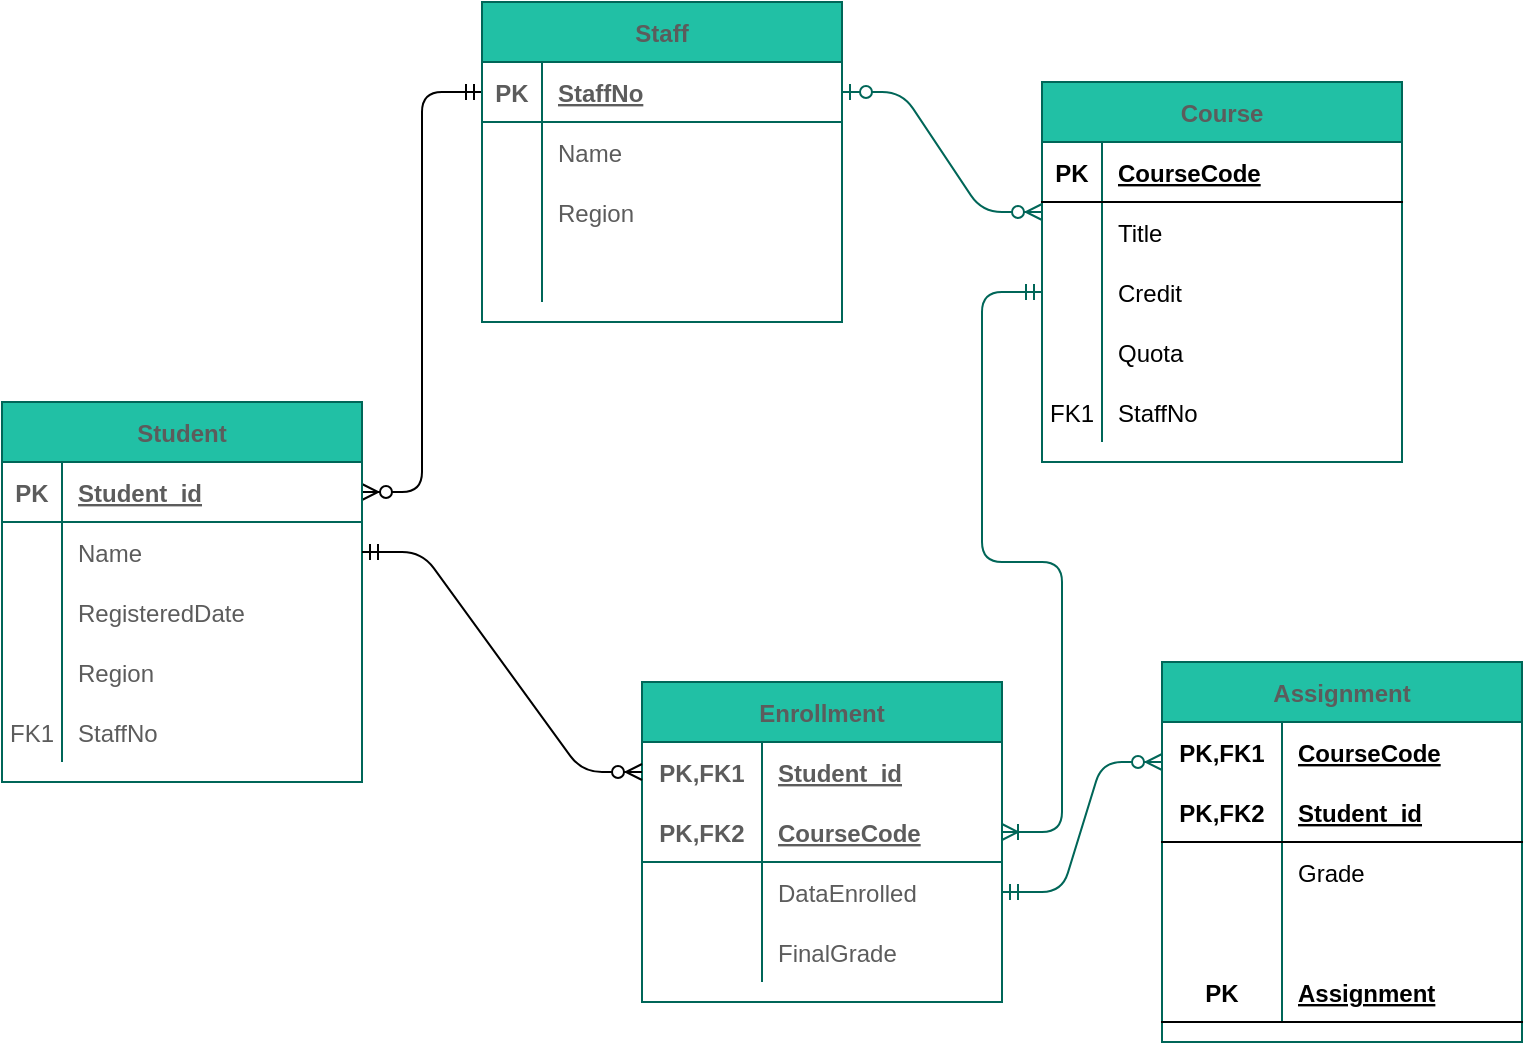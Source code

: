 <mxfile version="13.7.9" type="device"><diagram id="HI25C0s2FUyBARGARNxr" name="Page-1"><mxGraphModel dx="1209" dy="749" grid="1" gridSize="10" guides="1" tooltips="1" connect="1" arrows="1" fold="1" page="1" pageScale="1" pageWidth="850" pageHeight="1100" math="0" shadow="0"><root><mxCell id="0"/><mxCell id="1" parent="0"/><mxCell id="vMqC0-1EWGI8A5snCgGg-3" value="" style="edgeStyle=entityRelationEdgeStyle;fontSize=12;html=1;endArrow=ERzeroToMany;startArrow=ERmandOne;" edge="1" parent="1" source="R1DOk_BzNYOYYQ04a-Hf-32" target="R1DOk_BzNYOYYQ04a-Hf-2"><mxGeometry width="100" height="100" relative="1" as="geometry"><mxPoint x="200" y="100" as="sourcePoint"/><mxPoint x="80" y="400" as="targetPoint"/></mxGeometry></mxCell><mxCell id="R1DOk_BzNYOYYQ04a-Hf-1" value="Student" style="shape=table;startSize=30;container=1;collapsible=1;childLayout=tableLayout;fixedRows=1;rowLines=0;fontStyle=1;align=center;resizeLast=1;fillColor=#21C0A5;strokeColor=#006658;fontColor=#5C5C5C;" parent="1" vertex="1"><mxGeometry x="80" y="240" width="180" height="190" as="geometry"/></mxCell><mxCell id="R1DOk_BzNYOYYQ04a-Hf-2" value="" style="shape=partialRectangle;collapsible=0;dropTarget=0;pointerEvents=0;fillColor=none;top=0;left=0;bottom=1;right=0;points=[[0,0.5],[1,0.5]];portConstraint=eastwest;strokeColor=#006658;fontColor=#5C5C5C;" parent="R1DOk_BzNYOYYQ04a-Hf-1" vertex="1"><mxGeometry y="30" width="180" height="30" as="geometry"/></mxCell><mxCell id="R1DOk_BzNYOYYQ04a-Hf-3" value="PK" style="shape=partialRectangle;connectable=0;fillColor=none;top=0;left=0;bottom=0;right=0;fontStyle=1;overflow=hidden;strokeColor=#006658;fontColor=#5C5C5C;" parent="R1DOk_BzNYOYYQ04a-Hf-2" vertex="1"><mxGeometry width="30" height="30" as="geometry"/></mxCell><mxCell id="R1DOk_BzNYOYYQ04a-Hf-4" value="Student_id" style="shape=partialRectangle;connectable=0;fillColor=none;top=0;left=0;bottom=0;right=0;align=left;spacingLeft=6;fontStyle=5;overflow=hidden;strokeColor=#006658;fontColor=#5C5C5C;" parent="R1DOk_BzNYOYYQ04a-Hf-2" vertex="1"><mxGeometry x="30" width="150" height="30" as="geometry"/></mxCell><mxCell id="R1DOk_BzNYOYYQ04a-Hf-5" value="" style="shape=partialRectangle;collapsible=0;dropTarget=0;pointerEvents=0;fillColor=none;top=0;left=0;bottom=0;right=0;points=[[0,0.5],[1,0.5]];portConstraint=eastwest;strokeColor=#006658;fontColor=#5C5C5C;" parent="R1DOk_BzNYOYYQ04a-Hf-1" vertex="1"><mxGeometry y="60" width="180" height="30" as="geometry"/></mxCell><mxCell id="R1DOk_BzNYOYYQ04a-Hf-6" value="" style="shape=partialRectangle;connectable=0;fillColor=none;top=0;left=0;bottom=0;right=0;editable=1;overflow=hidden;strokeColor=#006658;fontColor=#5C5C5C;" parent="R1DOk_BzNYOYYQ04a-Hf-5" vertex="1"><mxGeometry width="30" height="30" as="geometry"/></mxCell><mxCell id="R1DOk_BzNYOYYQ04a-Hf-7" value="Name" style="shape=partialRectangle;connectable=0;fillColor=none;top=0;left=0;bottom=0;right=0;align=left;spacingLeft=6;overflow=hidden;strokeColor=#006658;fontColor=#5C5C5C;" parent="R1DOk_BzNYOYYQ04a-Hf-5" vertex="1"><mxGeometry x="30" width="150" height="30" as="geometry"/></mxCell><mxCell id="R1DOk_BzNYOYYQ04a-Hf-8" value="" style="shape=partialRectangle;collapsible=0;dropTarget=0;pointerEvents=0;fillColor=none;top=0;left=0;bottom=0;right=0;points=[[0,0.5],[1,0.5]];portConstraint=eastwest;strokeColor=#006658;fontColor=#5C5C5C;" parent="R1DOk_BzNYOYYQ04a-Hf-1" vertex="1"><mxGeometry y="90" width="180" height="30" as="geometry"/></mxCell><mxCell id="R1DOk_BzNYOYYQ04a-Hf-9" value="" style="shape=partialRectangle;connectable=0;fillColor=none;top=0;left=0;bottom=0;right=0;editable=1;overflow=hidden;strokeColor=#006658;fontColor=#5C5C5C;" parent="R1DOk_BzNYOYYQ04a-Hf-8" vertex="1"><mxGeometry width="30" height="30" as="geometry"/></mxCell><mxCell id="R1DOk_BzNYOYYQ04a-Hf-10" value="RegisteredDate" style="shape=partialRectangle;connectable=0;fillColor=none;top=0;left=0;bottom=0;right=0;align=left;spacingLeft=6;overflow=hidden;strokeColor=#006658;fontColor=#5C5C5C;" parent="R1DOk_BzNYOYYQ04a-Hf-8" vertex="1"><mxGeometry x="30" width="150" height="30" as="geometry"/></mxCell><mxCell id="R1DOk_BzNYOYYQ04a-Hf-11" value="" style="shape=partialRectangle;collapsible=0;dropTarget=0;pointerEvents=0;fillColor=none;top=0;left=0;bottom=0;right=0;points=[[0,0.5],[1,0.5]];portConstraint=eastwest;strokeColor=#006658;fontColor=#5C5C5C;" parent="R1DOk_BzNYOYYQ04a-Hf-1" vertex="1"><mxGeometry y="120" width="180" height="30" as="geometry"/></mxCell><mxCell id="R1DOk_BzNYOYYQ04a-Hf-12" value="" style="shape=partialRectangle;connectable=0;fillColor=none;top=0;left=0;bottom=0;right=0;editable=1;overflow=hidden;strokeColor=#006658;fontColor=#5C5C5C;" parent="R1DOk_BzNYOYYQ04a-Hf-11" vertex="1"><mxGeometry width="30" height="30" as="geometry"/></mxCell><mxCell id="R1DOk_BzNYOYYQ04a-Hf-13" value="Region" style="shape=partialRectangle;connectable=0;fillColor=none;top=0;left=0;bottom=0;right=0;align=left;spacingLeft=6;overflow=hidden;strokeColor=#006658;fontColor=#5C5C5C;" parent="R1DOk_BzNYOYYQ04a-Hf-11" vertex="1"><mxGeometry x="30" width="150" height="30" as="geometry"/></mxCell><mxCell id="R1DOk_BzNYOYYQ04a-Hf-14" value="" style="shape=partialRectangle;collapsible=0;dropTarget=0;pointerEvents=0;fillColor=none;top=0;left=0;bottom=0;right=0;points=[[0,0.5],[1,0.5]];portConstraint=eastwest;strokeColor=#006658;fontColor=#5C5C5C;" parent="R1DOk_BzNYOYYQ04a-Hf-1" vertex="1"><mxGeometry y="150" width="180" height="30" as="geometry"/></mxCell><mxCell id="R1DOk_BzNYOYYQ04a-Hf-15" value="FK1" style="shape=partialRectangle;connectable=0;fillColor=none;top=0;left=0;bottom=0;right=0;editable=1;overflow=hidden;strokeColor=#006658;fontColor=#5C5C5C;" parent="R1DOk_BzNYOYYQ04a-Hf-14" vertex="1"><mxGeometry width="30" height="30" as="geometry"/></mxCell><mxCell id="R1DOk_BzNYOYYQ04a-Hf-16" value="StaffNo" style="shape=partialRectangle;connectable=0;fillColor=none;top=0;left=0;bottom=0;right=0;align=left;spacingLeft=6;overflow=hidden;strokeColor=#006658;fontColor=#5C5C5C;" parent="R1DOk_BzNYOYYQ04a-Hf-14" vertex="1"><mxGeometry x="30" width="150" height="30" as="geometry"/></mxCell><mxCell id="R1DOk_BzNYOYYQ04a-Hf-17" value="Enrollment" style="shape=table;startSize=30;container=1;collapsible=1;childLayout=tableLayout;fixedRows=1;rowLines=0;fontStyle=1;align=center;resizeLast=1;fillColor=#21C0A5;strokeColor=#006658;fontColor=#5C5C5C;" parent="1" vertex="1"><mxGeometry x="400" y="380" width="180" height="160" as="geometry"/></mxCell><mxCell id="R1DOk_BzNYOYYQ04a-Hf-18" value="" style="shape=partialRectangle;collapsible=0;dropTarget=0;pointerEvents=0;fillColor=none;top=0;left=0;bottom=0;right=0;points=[[0,0.5],[1,0.5]];portConstraint=eastwest;strokeColor=#006658;fontColor=#5C5C5C;" parent="R1DOk_BzNYOYYQ04a-Hf-17" vertex="1"><mxGeometry y="30" width="180" height="30" as="geometry"/></mxCell><mxCell id="R1DOk_BzNYOYYQ04a-Hf-19" value="PK,FK1" style="shape=partialRectangle;connectable=0;fillColor=none;top=0;left=0;bottom=0;right=0;fontStyle=1;overflow=hidden;strokeColor=#006658;fontColor=#5C5C5C;" parent="R1DOk_BzNYOYYQ04a-Hf-18" vertex="1"><mxGeometry width="60" height="30" as="geometry"/></mxCell><mxCell id="R1DOk_BzNYOYYQ04a-Hf-20" value="Student_id" style="shape=partialRectangle;connectable=0;fillColor=none;top=0;left=0;bottom=0;right=0;align=left;spacingLeft=6;fontStyle=5;overflow=hidden;strokeColor=#006658;fontColor=#5C5C5C;" parent="R1DOk_BzNYOYYQ04a-Hf-18" vertex="1"><mxGeometry x="60" width="120" height="30" as="geometry"/></mxCell><mxCell id="R1DOk_BzNYOYYQ04a-Hf-21" value="" style="shape=partialRectangle;collapsible=0;dropTarget=0;pointerEvents=0;fillColor=none;top=0;left=0;bottom=1;right=0;points=[[0,0.5],[1,0.5]];portConstraint=eastwest;strokeColor=#006658;fontColor=#5C5C5C;" parent="R1DOk_BzNYOYYQ04a-Hf-17" vertex="1"><mxGeometry y="60" width="180" height="30" as="geometry"/></mxCell><mxCell id="R1DOk_BzNYOYYQ04a-Hf-22" value="PK,FK2" style="shape=partialRectangle;connectable=0;fillColor=none;top=0;left=0;bottom=0;right=0;fontStyle=1;overflow=hidden;strokeColor=#006658;fontColor=#5C5C5C;" parent="R1DOk_BzNYOYYQ04a-Hf-21" vertex="1"><mxGeometry width="60" height="30" as="geometry"/></mxCell><mxCell id="R1DOk_BzNYOYYQ04a-Hf-23" value="CourseCode" style="shape=partialRectangle;connectable=0;fillColor=none;top=0;left=0;bottom=0;right=0;align=left;spacingLeft=6;fontStyle=5;overflow=hidden;strokeColor=#006658;fontColor=#5C5C5C;" parent="R1DOk_BzNYOYYQ04a-Hf-21" vertex="1"><mxGeometry x="60" width="120" height="30" as="geometry"/></mxCell><mxCell id="R1DOk_BzNYOYYQ04a-Hf-24" value="" style="shape=partialRectangle;collapsible=0;dropTarget=0;pointerEvents=0;fillColor=none;top=0;left=0;bottom=0;right=0;points=[[0,0.5],[1,0.5]];portConstraint=eastwest;strokeColor=#006658;fontColor=#5C5C5C;" parent="R1DOk_BzNYOYYQ04a-Hf-17" vertex="1"><mxGeometry y="90" width="180" height="30" as="geometry"/></mxCell><mxCell id="R1DOk_BzNYOYYQ04a-Hf-25" value="" style="shape=partialRectangle;connectable=0;fillColor=none;top=0;left=0;bottom=0;right=0;editable=1;overflow=hidden;strokeColor=#006658;fontColor=#5C5C5C;" parent="R1DOk_BzNYOYYQ04a-Hf-24" vertex="1"><mxGeometry width="60" height="30" as="geometry"/></mxCell><mxCell id="R1DOk_BzNYOYYQ04a-Hf-26" value="DataEnrolled" style="shape=partialRectangle;connectable=0;fillColor=none;top=0;left=0;bottom=0;right=0;align=left;spacingLeft=6;overflow=hidden;strokeColor=#006658;fontColor=#5C5C5C;" parent="R1DOk_BzNYOYYQ04a-Hf-24" vertex="1"><mxGeometry x="60" width="120" height="30" as="geometry"/></mxCell><mxCell id="R1DOk_BzNYOYYQ04a-Hf-27" value="" style="shape=partialRectangle;collapsible=0;dropTarget=0;pointerEvents=0;fillColor=none;top=0;left=0;bottom=0;right=0;points=[[0,0.5],[1,0.5]];portConstraint=eastwest;strokeColor=#006658;fontColor=#5C5C5C;" parent="R1DOk_BzNYOYYQ04a-Hf-17" vertex="1"><mxGeometry y="120" width="180" height="30" as="geometry"/></mxCell><mxCell id="R1DOk_BzNYOYYQ04a-Hf-28" value="" style="shape=partialRectangle;connectable=0;fillColor=none;top=0;left=0;bottom=0;right=0;editable=1;overflow=hidden;strokeColor=#006658;fontColor=#5C5C5C;" parent="R1DOk_BzNYOYYQ04a-Hf-27" vertex="1"><mxGeometry width="60" height="30" as="geometry"/></mxCell><mxCell id="R1DOk_BzNYOYYQ04a-Hf-29" value="FinalGrade" style="shape=partialRectangle;connectable=0;fillColor=none;top=0;left=0;bottom=0;right=0;align=left;spacingLeft=6;overflow=hidden;strokeColor=#006658;fontColor=#5C5C5C;" parent="R1DOk_BzNYOYYQ04a-Hf-27" vertex="1"><mxGeometry x="60" width="120" height="30" as="geometry"/></mxCell><mxCell id="R1DOk_BzNYOYYQ04a-Hf-31" value="Staff" style="shape=table;startSize=30;container=1;collapsible=1;childLayout=tableLayout;fixedRows=1;rowLines=0;fontStyle=1;align=center;resizeLast=1;fillColor=#21C0A5;strokeColor=#006658;fontColor=#5C5C5C;" parent="1" vertex="1"><mxGeometry x="320" y="40" width="180" height="160" as="geometry"/></mxCell><mxCell id="R1DOk_BzNYOYYQ04a-Hf-32" value="" style="shape=partialRectangle;collapsible=0;dropTarget=0;pointerEvents=0;fillColor=none;top=0;left=0;bottom=1;right=0;points=[[0,0.5],[1,0.5]];portConstraint=eastwest;strokeColor=#006658;fontColor=#5C5C5C;" parent="R1DOk_BzNYOYYQ04a-Hf-31" vertex="1"><mxGeometry y="30" width="180" height="30" as="geometry"/></mxCell><mxCell id="R1DOk_BzNYOYYQ04a-Hf-33" value="PK" style="shape=partialRectangle;connectable=0;fillColor=none;top=0;left=0;bottom=0;right=0;fontStyle=1;overflow=hidden;strokeColor=#006658;fontColor=#5C5C5C;" parent="R1DOk_BzNYOYYQ04a-Hf-32" vertex="1"><mxGeometry width="30" height="30" as="geometry"/></mxCell><mxCell id="R1DOk_BzNYOYYQ04a-Hf-34" value="StaffNo" style="shape=partialRectangle;connectable=0;fillColor=none;top=0;left=0;bottom=0;right=0;align=left;spacingLeft=6;fontStyle=5;overflow=hidden;strokeColor=#006658;fontColor=#5C5C5C;" parent="R1DOk_BzNYOYYQ04a-Hf-32" vertex="1"><mxGeometry x="30" width="150" height="30" as="geometry"/></mxCell><mxCell id="R1DOk_BzNYOYYQ04a-Hf-35" value="" style="shape=partialRectangle;collapsible=0;dropTarget=0;pointerEvents=0;fillColor=none;top=0;left=0;bottom=0;right=0;points=[[0,0.5],[1,0.5]];portConstraint=eastwest;strokeColor=#006658;fontColor=#5C5C5C;" parent="R1DOk_BzNYOYYQ04a-Hf-31" vertex="1"><mxGeometry y="60" width="180" height="30" as="geometry"/></mxCell><mxCell id="R1DOk_BzNYOYYQ04a-Hf-36" value="" style="shape=partialRectangle;connectable=0;fillColor=none;top=0;left=0;bottom=0;right=0;editable=1;overflow=hidden;strokeColor=#006658;fontColor=#5C5C5C;" parent="R1DOk_BzNYOYYQ04a-Hf-35" vertex="1"><mxGeometry width="30" height="30" as="geometry"/></mxCell><mxCell id="R1DOk_BzNYOYYQ04a-Hf-37" value="Name" style="shape=partialRectangle;connectable=0;fillColor=none;top=0;left=0;bottom=0;right=0;align=left;spacingLeft=6;overflow=hidden;strokeColor=#006658;fontColor=#5C5C5C;" parent="R1DOk_BzNYOYYQ04a-Hf-35" vertex="1"><mxGeometry x="30" width="150" height="30" as="geometry"/></mxCell><mxCell id="R1DOk_BzNYOYYQ04a-Hf-38" value="" style="shape=partialRectangle;collapsible=0;dropTarget=0;pointerEvents=0;fillColor=none;top=0;left=0;bottom=0;right=0;points=[[0,0.5],[1,0.5]];portConstraint=eastwest;strokeColor=#006658;fontColor=#5C5C5C;" parent="R1DOk_BzNYOYYQ04a-Hf-31" vertex="1"><mxGeometry y="90" width="180" height="30" as="geometry"/></mxCell><mxCell id="R1DOk_BzNYOYYQ04a-Hf-39" value="" style="shape=partialRectangle;connectable=0;fillColor=none;top=0;left=0;bottom=0;right=0;editable=1;overflow=hidden;strokeColor=#006658;fontColor=#5C5C5C;" parent="R1DOk_BzNYOYYQ04a-Hf-38" vertex="1"><mxGeometry width="30" height="30" as="geometry"/></mxCell><mxCell id="R1DOk_BzNYOYYQ04a-Hf-40" value="Region" style="shape=partialRectangle;connectable=0;fillColor=none;top=0;left=0;bottom=0;right=0;align=left;spacingLeft=6;overflow=hidden;strokeColor=#006658;fontColor=#5C5C5C;" parent="R1DOk_BzNYOYYQ04a-Hf-38" vertex="1"><mxGeometry x="30" width="150" height="30" as="geometry"/></mxCell><mxCell id="R1DOk_BzNYOYYQ04a-Hf-41" value="" style="shape=partialRectangle;collapsible=0;dropTarget=0;pointerEvents=0;fillColor=none;top=0;left=0;bottom=0;right=0;points=[[0,0.5],[1,0.5]];portConstraint=eastwest;strokeColor=#006658;fontColor=#5C5C5C;" parent="R1DOk_BzNYOYYQ04a-Hf-31" vertex="1"><mxGeometry y="120" width="180" height="30" as="geometry"/></mxCell><mxCell id="R1DOk_BzNYOYYQ04a-Hf-42" value="" style="shape=partialRectangle;connectable=0;fillColor=none;top=0;left=0;bottom=0;right=0;editable=1;overflow=hidden;strokeColor=#006658;fontColor=#5C5C5C;" parent="R1DOk_BzNYOYYQ04a-Hf-41" vertex="1"><mxGeometry width="30" height="30" as="geometry"/></mxCell><mxCell id="R1DOk_BzNYOYYQ04a-Hf-43" value="" style="shape=partialRectangle;connectable=0;fillColor=none;top=0;left=0;bottom=0;right=0;align=left;spacingLeft=6;overflow=hidden;strokeColor=#006658;fontColor=#5C5C5C;" parent="R1DOk_BzNYOYYQ04a-Hf-41" vertex="1"><mxGeometry x="30" width="150" height="30" as="geometry"/></mxCell><mxCell id="R1DOk_BzNYOYYQ04a-Hf-58" value="Course" style="shape=table;startSize=30;container=1;collapsible=1;childLayout=tableLayout;fixedRows=1;rowLines=0;fontStyle=1;align=center;resizeLast=1;sketch=0;strokeColor=#006658;fillColor=#21C0A5;fontColor=#5C5C5C;" parent="1" vertex="1"><mxGeometry x="600" y="80" width="180" height="190" as="geometry"/></mxCell><mxCell id="R1DOk_BzNYOYYQ04a-Hf-59" value="" style="shape=partialRectangle;collapsible=0;dropTarget=0;pointerEvents=0;fillColor=none;top=0;left=0;bottom=1;right=0;points=[[0,0.5],[1,0.5]];portConstraint=eastwest;" parent="R1DOk_BzNYOYYQ04a-Hf-58" vertex="1"><mxGeometry y="30" width="180" height="30" as="geometry"/></mxCell><mxCell id="R1DOk_BzNYOYYQ04a-Hf-60" value="PK" style="shape=partialRectangle;connectable=0;fillColor=none;top=0;left=0;bottom=0;right=0;fontStyle=1;overflow=hidden;" parent="R1DOk_BzNYOYYQ04a-Hf-59" vertex="1"><mxGeometry width="30" height="30" as="geometry"/></mxCell><mxCell id="R1DOk_BzNYOYYQ04a-Hf-61" value="CourseCode" style="shape=partialRectangle;connectable=0;fillColor=none;top=0;left=0;bottom=0;right=0;align=left;spacingLeft=6;fontStyle=5;overflow=hidden;" parent="R1DOk_BzNYOYYQ04a-Hf-59" vertex="1"><mxGeometry x="30" width="150" height="30" as="geometry"/></mxCell><mxCell id="R1DOk_BzNYOYYQ04a-Hf-62" value="" style="shape=partialRectangle;collapsible=0;dropTarget=0;pointerEvents=0;fillColor=none;top=0;left=0;bottom=0;right=0;points=[[0,0.5],[1,0.5]];portConstraint=eastwest;" parent="R1DOk_BzNYOYYQ04a-Hf-58" vertex="1"><mxGeometry y="60" width="180" height="30" as="geometry"/></mxCell><mxCell id="R1DOk_BzNYOYYQ04a-Hf-63" value="" style="shape=partialRectangle;connectable=0;fillColor=none;top=0;left=0;bottom=0;right=0;editable=1;overflow=hidden;" parent="R1DOk_BzNYOYYQ04a-Hf-62" vertex="1"><mxGeometry width="30" height="30" as="geometry"/></mxCell><mxCell id="R1DOk_BzNYOYYQ04a-Hf-64" value="Title" style="shape=partialRectangle;connectable=0;fillColor=none;top=0;left=0;bottom=0;right=0;align=left;spacingLeft=6;overflow=hidden;" parent="R1DOk_BzNYOYYQ04a-Hf-62" vertex="1"><mxGeometry x="30" width="150" height="30" as="geometry"/></mxCell><mxCell id="R1DOk_BzNYOYYQ04a-Hf-65" value="" style="shape=partialRectangle;collapsible=0;dropTarget=0;pointerEvents=0;fillColor=none;top=0;left=0;bottom=0;right=0;points=[[0,0.5],[1,0.5]];portConstraint=eastwest;" parent="R1DOk_BzNYOYYQ04a-Hf-58" vertex="1"><mxGeometry y="90" width="180" height="30" as="geometry"/></mxCell><mxCell id="R1DOk_BzNYOYYQ04a-Hf-66" value="" style="shape=partialRectangle;connectable=0;fillColor=none;top=0;left=0;bottom=0;right=0;editable=1;overflow=hidden;" parent="R1DOk_BzNYOYYQ04a-Hf-65" vertex="1"><mxGeometry width="30" height="30" as="geometry"/></mxCell><mxCell id="R1DOk_BzNYOYYQ04a-Hf-67" value="Credit" style="shape=partialRectangle;connectable=0;fillColor=none;top=0;left=0;bottom=0;right=0;align=left;spacingLeft=6;overflow=hidden;" parent="R1DOk_BzNYOYYQ04a-Hf-65" vertex="1"><mxGeometry x="30" width="150" height="30" as="geometry"/></mxCell><mxCell id="R1DOk_BzNYOYYQ04a-Hf-68" value="" style="shape=partialRectangle;collapsible=0;dropTarget=0;pointerEvents=0;fillColor=none;top=0;left=0;bottom=0;right=0;points=[[0,0.5],[1,0.5]];portConstraint=eastwest;" parent="R1DOk_BzNYOYYQ04a-Hf-58" vertex="1"><mxGeometry y="120" width="180" height="30" as="geometry"/></mxCell><mxCell id="R1DOk_BzNYOYYQ04a-Hf-69" value="" style="shape=partialRectangle;connectable=0;fillColor=none;top=0;left=0;bottom=0;right=0;editable=1;overflow=hidden;" parent="R1DOk_BzNYOYYQ04a-Hf-68" vertex="1"><mxGeometry width="30" height="30" as="geometry"/></mxCell><mxCell id="R1DOk_BzNYOYYQ04a-Hf-70" value="Quota" style="shape=partialRectangle;connectable=0;fillColor=none;top=0;left=0;bottom=0;right=0;align=left;spacingLeft=6;overflow=hidden;" parent="R1DOk_BzNYOYYQ04a-Hf-68" vertex="1"><mxGeometry x="30" width="150" height="30" as="geometry"/></mxCell><mxCell id="R1DOk_BzNYOYYQ04a-Hf-71" value="" style="shape=partialRectangle;collapsible=0;dropTarget=0;pointerEvents=0;fillColor=none;top=0;left=0;bottom=0;right=0;points=[[0,0.5],[1,0.5]];portConstraint=eastwest;" parent="R1DOk_BzNYOYYQ04a-Hf-58" vertex="1"><mxGeometry y="150" width="180" height="30" as="geometry"/></mxCell><mxCell id="R1DOk_BzNYOYYQ04a-Hf-72" value="FK1" style="shape=partialRectangle;connectable=0;fillColor=none;top=0;left=0;bottom=0;right=0;editable=1;overflow=hidden;" parent="R1DOk_BzNYOYYQ04a-Hf-71" vertex="1"><mxGeometry width="30" height="30" as="geometry"/></mxCell><mxCell id="R1DOk_BzNYOYYQ04a-Hf-73" value="StaffNo" style="shape=partialRectangle;connectable=0;fillColor=none;top=0;left=0;bottom=0;right=0;align=left;spacingLeft=6;overflow=hidden;" parent="R1DOk_BzNYOYYQ04a-Hf-71" vertex="1"><mxGeometry x="30" width="150" height="30" as="geometry"/></mxCell><mxCell id="R1DOk_BzNYOYYQ04a-Hf-74" value="" style="edgeStyle=entityRelationEdgeStyle;fontSize=12;html=1;endArrow=ERzeroToMany;startArrow=ERzeroToOne;strokeColor=#006658;fillColor=#21C0A5;exitX=1;exitY=0.5;exitDx=0;exitDy=0;" parent="1" source="R1DOk_BzNYOYYQ04a-Hf-32" edge="1"><mxGeometry width="100" height="100" relative="1" as="geometry"><mxPoint x="510" y="140" as="sourcePoint"/><mxPoint x="600" y="145" as="targetPoint"/></mxGeometry></mxCell><mxCell id="R1DOk_BzNYOYYQ04a-Hf-75" value="" style="edgeStyle=entityRelationEdgeStyle;fontSize=12;html=1;endArrow=ERoneToMany;startArrow=ERmandOne;strokeColor=#006658;fillColor=#21C0A5;" parent="1" source="R1DOk_BzNYOYYQ04a-Hf-65" target="R1DOk_BzNYOYYQ04a-Hf-21" edge="1"><mxGeometry width="100" height="100" relative="1" as="geometry"><mxPoint x="570" y="170" as="sourcePoint"/><mxPoint x="530" y="360" as="targetPoint"/></mxGeometry></mxCell><mxCell id="R1DOk_BzNYOYYQ04a-Hf-76" value="Assignment" style="shape=table;startSize=30;container=1;collapsible=1;childLayout=tableLayout;fixedRows=1;rowLines=0;fontStyle=1;align=center;resizeLast=1;sketch=0;strokeColor=#006658;fillColor=#21C0A5;fontColor=#5C5C5C;" parent="1" vertex="1"><mxGeometry x="660" y="370" width="180" height="190" as="geometry"/></mxCell><mxCell id="R1DOk_BzNYOYYQ04a-Hf-77" value="" style="shape=partialRectangle;collapsible=0;dropTarget=0;pointerEvents=0;fillColor=none;top=0;left=0;bottom=0;right=0;points=[[0,0.5],[1,0.5]];portConstraint=eastwest;" parent="R1DOk_BzNYOYYQ04a-Hf-76" vertex="1"><mxGeometry y="30" width="180" height="30" as="geometry"/></mxCell><mxCell id="R1DOk_BzNYOYYQ04a-Hf-78" value="PK,FK1" style="shape=partialRectangle;connectable=0;fillColor=none;top=0;left=0;bottom=0;right=0;fontStyle=1;overflow=hidden;" parent="R1DOk_BzNYOYYQ04a-Hf-77" vertex="1"><mxGeometry width="60" height="30" as="geometry"/></mxCell><mxCell id="R1DOk_BzNYOYYQ04a-Hf-79" value="CourseCode" style="shape=partialRectangle;connectable=0;fillColor=none;top=0;left=0;bottom=0;right=0;align=left;spacingLeft=6;fontStyle=5;overflow=hidden;" parent="R1DOk_BzNYOYYQ04a-Hf-77" vertex="1"><mxGeometry x="60" width="120" height="30" as="geometry"/></mxCell><mxCell id="R1DOk_BzNYOYYQ04a-Hf-80" value="" style="shape=partialRectangle;collapsible=0;dropTarget=0;pointerEvents=0;fillColor=none;top=0;left=0;bottom=1;right=0;points=[[0,0.5],[1,0.5]];portConstraint=eastwest;" parent="R1DOk_BzNYOYYQ04a-Hf-76" vertex="1"><mxGeometry y="60" width="180" height="30" as="geometry"/></mxCell><mxCell id="R1DOk_BzNYOYYQ04a-Hf-81" value="PK,FK2" style="shape=partialRectangle;connectable=0;fillColor=none;top=0;left=0;bottom=0;right=0;fontStyle=1;overflow=hidden;" parent="R1DOk_BzNYOYYQ04a-Hf-80" vertex="1"><mxGeometry width="60" height="30" as="geometry"/></mxCell><mxCell id="R1DOk_BzNYOYYQ04a-Hf-82" value="Student_id" style="shape=partialRectangle;connectable=0;fillColor=none;top=0;left=0;bottom=0;right=0;align=left;spacingLeft=6;fontStyle=5;overflow=hidden;" parent="R1DOk_BzNYOYYQ04a-Hf-80" vertex="1"><mxGeometry x="60" width="120" height="30" as="geometry"/></mxCell><mxCell id="R1DOk_BzNYOYYQ04a-Hf-83" value="" style="shape=partialRectangle;collapsible=0;dropTarget=0;pointerEvents=0;fillColor=none;top=0;left=0;bottom=0;right=0;points=[[0,0.5],[1,0.5]];portConstraint=eastwest;" parent="R1DOk_BzNYOYYQ04a-Hf-76" vertex="1"><mxGeometry y="90" width="180" height="30" as="geometry"/></mxCell><mxCell id="R1DOk_BzNYOYYQ04a-Hf-84" value="" style="shape=partialRectangle;connectable=0;fillColor=none;top=0;left=0;bottom=0;right=0;editable=1;overflow=hidden;" parent="R1DOk_BzNYOYYQ04a-Hf-83" vertex="1"><mxGeometry width="60" height="30" as="geometry"/></mxCell><mxCell id="R1DOk_BzNYOYYQ04a-Hf-85" value="Grade" style="shape=partialRectangle;connectable=0;fillColor=none;top=0;left=0;bottom=0;right=0;align=left;spacingLeft=6;overflow=hidden;" parent="R1DOk_BzNYOYYQ04a-Hf-83" vertex="1"><mxGeometry x="60" width="120" height="30" as="geometry"/></mxCell><mxCell id="R1DOk_BzNYOYYQ04a-Hf-86" value="" style="shape=partialRectangle;collapsible=0;dropTarget=0;pointerEvents=0;fillColor=none;top=0;left=0;bottom=0;right=0;points=[[0,0.5],[1,0.5]];portConstraint=eastwest;" parent="R1DOk_BzNYOYYQ04a-Hf-76" vertex="1"><mxGeometry y="120" width="180" height="30" as="geometry"/></mxCell><mxCell id="R1DOk_BzNYOYYQ04a-Hf-87" value="" style="shape=partialRectangle;connectable=0;fillColor=none;top=0;left=0;bottom=0;right=0;editable=1;overflow=hidden;" parent="R1DOk_BzNYOYYQ04a-Hf-86" vertex="1"><mxGeometry width="60" height="30" as="geometry"/></mxCell><mxCell id="R1DOk_BzNYOYYQ04a-Hf-88" value="" style="shape=partialRectangle;connectable=0;fillColor=none;top=0;left=0;bottom=0;right=0;align=left;spacingLeft=6;overflow=hidden;" parent="R1DOk_BzNYOYYQ04a-Hf-86" vertex="1"><mxGeometry x="60" width="120" height="30" as="geometry"/></mxCell><mxCell id="R1DOk_BzNYOYYQ04a-Hf-108" value="" style="shape=partialRectangle;collapsible=0;dropTarget=0;pointerEvents=0;fillColor=none;top=0;left=0;bottom=1;right=0;points=[[0,0.5],[1,0.5]];portConstraint=eastwest;" parent="R1DOk_BzNYOYYQ04a-Hf-76" vertex="1"><mxGeometry y="150" width="180" height="30" as="geometry"/></mxCell><mxCell id="R1DOk_BzNYOYYQ04a-Hf-109" value="PK" style="shape=partialRectangle;connectable=0;fillColor=none;top=0;left=0;bottom=0;right=0;fontStyle=1;overflow=hidden;" parent="R1DOk_BzNYOYYQ04a-Hf-108" vertex="1"><mxGeometry width="60" height="30" as="geometry"/></mxCell><mxCell id="R1DOk_BzNYOYYQ04a-Hf-110" value="Assignment" style="shape=partialRectangle;connectable=0;fillColor=none;top=0;left=0;bottom=0;right=0;align=left;spacingLeft=6;fontStyle=5;overflow=hidden;" parent="R1DOk_BzNYOYYQ04a-Hf-108" vertex="1"><mxGeometry x="60" width="120" height="30" as="geometry"/></mxCell><mxCell id="R1DOk_BzNYOYYQ04a-Hf-140" value="" style="edgeStyle=entityRelationEdgeStyle;fontSize=12;html=1;endArrow=ERzeroToMany;startArrow=ERmandOne;strokeColor=#006658;fillColor=#21C0A5;exitX=1;exitY=0.5;exitDx=0;exitDy=0;" parent="1" source="R1DOk_BzNYOYYQ04a-Hf-24" edge="1"><mxGeometry width="100" height="100" relative="1" as="geometry"><mxPoint x="610" y="500" as="sourcePoint"/><mxPoint x="660" y="420" as="targetPoint"/></mxGeometry></mxCell><mxCell id="vMqC0-1EWGI8A5snCgGg-4" value="" style="edgeStyle=entityRelationEdgeStyle;fontSize=12;html=1;endArrow=ERzeroToMany;startArrow=ERmandOne;exitX=1;exitY=0.5;exitDx=0;exitDy=0;entryX=0;entryY=0.5;entryDx=0;entryDy=0;" edge="1" parent="1" source="R1DOk_BzNYOYYQ04a-Hf-5" target="R1DOk_BzNYOYYQ04a-Hf-18"><mxGeometry width="100" height="100" relative="1" as="geometry"><mxPoint x="320" y="360" as="sourcePoint"/><mxPoint x="420" y="260" as="targetPoint"/></mxGeometry></mxCell></root></mxGraphModel></diagram></mxfile>